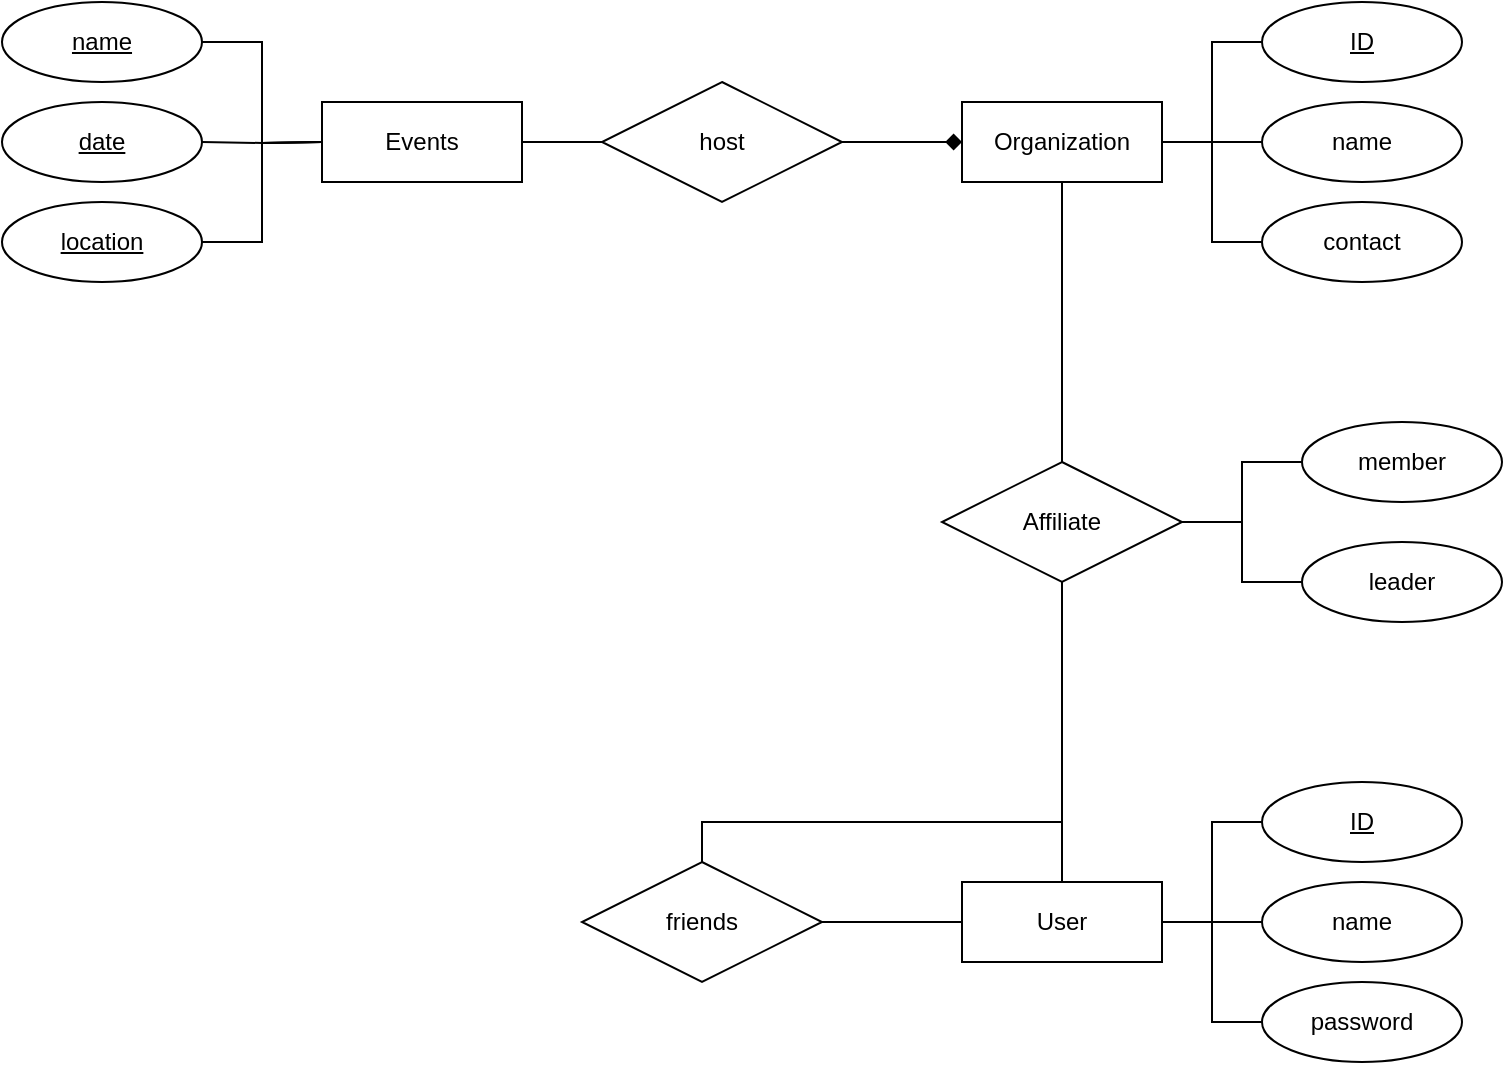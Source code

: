<mxfile version="24.0.2" type="device">
  <diagram id="R2lEEEUBdFMjLlhIrx00" name="Page-1">
    <mxGraphModel dx="1549" dy="600" grid="1" gridSize="10" guides="1" tooltips="1" connect="1" arrows="1" fold="1" page="1" pageScale="1" pageWidth="850" pageHeight="1100" math="0" shadow="0" extFonts="Permanent Marker^https://fonts.googleapis.com/css?family=Permanent+Marker">
      <root>
        <mxCell id="0" />
        <mxCell id="1" parent="0" />
        <mxCell id="n2HsuD3P4GkGkwz7aBO--1" style="edgeStyle=orthogonalEdgeStyle;rounded=0;orthogonalLoop=1;jettySize=auto;html=1;entryX=0;entryY=0.5;entryDx=0;entryDy=0;endArrow=none;endFill=0;" parent="1" source="n2HsuD3P4GkGkwz7aBO--4" target="n2HsuD3P4GkGkwz7aBO--5" edge="1">
          <mxGeometry relative="1" as="geometry" />
        </mxCell>
        <mxCell id="n2HsuD3P4GkGkwz7aBO--2" style="edgeStyle=orthogonalEdgeStyle;rounded=0;orthogonalLoop=1;jettySize=auto;html=1;entryX=0;entryY=0.5;entryDx=0;entryDy=0;endArrow=none;endFill=0;" parent="1" source="n2HsuD3P4GkGkwz7aBO--4" target="n2HsuD3P4GkGkwz7aBO--6" edge="1">
          <mxGeometry relative="1" as="geometry" />
        </mxCell>
        <mxCell id="n2HsuD3P4GkGkwz7aBO--3" style="edgeStyle=orthogonalEdgeStyle;rounded=0;orthogonalLoop=1;jettySize=auto;html=1;entryX=0;entryY=0.5;entryDx=0;entryDy=0;endArrow=none;endFill=0;" parent="1" source="n2HsuD3P4GkGkwz7aBO--4" target="n2HsuD3P4GkGkwz7aBO--7" edge="1">
          <mxGeometry relative="1" as="geometry" />
        </mxCell>
        <mxCell id="n2HsuD3P4GkGkwz7aBO--4" value="User" style="whiteSpace=wrap;html=1;align=center;" parent="1" vertex="1">
          <mxGeometry x="-40" y="960" width="100" height="40" as="geometry" />
        </mxCell>
        <mxCell id="n2HsuD3P4GkGkwz7aBO--5" value="ID" style="ellipse;whiteSpace=wrap;html=1;align=center;fontStyle=4;" parent="1" vertex="1">
          <mxGeometry x="110" y="910" width="100" height="40" as="geometry" />
        </mxCell>
        <mxCell id="n2HsuD3P4GkGkwz7aBO--6" value="name" style="ellipse;whiteSpace=wrap;html=1;align=center;" parent="1" vertex="1">
          <mxGeometry x="110" y="960" width="100" height="40" as="geometry" />
        </mxCell>
        <mxCell id="n2HsuD3P4GkGkwz7aBO--7" value="password" style="ellipse;whiteSpace=wrap;html=1;align=center;" parent="1" vertex="1">
          <mxGeometry x="110" y="1010" width="100" height="40" as="geometry" />
        </mxCell>
        <mxCell id="n2HsuD3P4GkGkwz7aBO--8" style="edgeStyle=orthogonalEdgeStyle;rounded=0;orthogonalLoop=1;jettySize=auto;html=1;entryX=0;entryY=0.5;entryDx=0;entryDy=0;endArrow=none;endFill=0;" parent="1" source="n2HsuD3P4GkGkwz7aBO--11" target="n2HsuD3P4GkGkwz7aBO--12" edge="1">
          <mxGeometry relative="1" as="geometry" />
        </mxCell>
        <mxCell id="n2HsuD3P4GkGkwz7aBO--9" style="edgeStyle=orthogonalEdgeStyle;rounded=0;orthogonalLoop=1;jettySize=auto;html=1;entryX=0;entryY=0.5;entryDx=0;entryDy=0;endArrow=none;endFill=0;" parent="1" source="n2HsuD3P4GkGkwz7aBO--11" target="n2HsuD3P4GkGkwz7aBO--13" edge="1">
          <mxGeometry relative="1" as="geometry" />
        </mxCell>
        <mxCell id="n2HsuD3P4GkGkwz7aBO--10" style="edgeStyle=orthogonalEdgeStyle;rounded=0;orthogonalLoop=1;jettySize=auto;html=1;entryX=0;entryY=0.5;entryDx=0;entryDy=0;endArrow=none;endFill=0;" parent="1" source="n2HsuD3P4GkGkwz7aBO--11" target="n2HsuD3P4GkGkwz7aBO--14" edge="1">
          <mxGeometry relative="1" as="geometry" />
        </mxCell>
        <mxCell id="n2HsuD3P4GkGkwz7aBO--11" value="&lt;div&gt;Organization&lt;/div&gt;" style="whiteSpace=wrap;html=1;align=center;" parent="1" vertex="1">
          <mxGeometry x="-40" y="570" width="100" height="40" as="geometry" />
        </mxCell>
        <mxCell id="n2HsuD3P4GkGkwz7aBO--12" value="ID" style="ellipse;whiteSpace=wrap;html=1;align=center;fontStyle=4;" parent="1" vertex="1">
          <mxGeometry x="110" y="520" width="100" height="40" as="geometry" />
        </mxCell>
        <mxCell id="n2HsuD3P4GkGkwz7aBO--13" value="name" style="ellipse;whiteSpace=wrap;html=1;align=center;" parent="1" vertex="1">
          <mxGeometry x="110" y="570" width="100" height="40" as="geometry" />
        </mxCell>
        <mxCell id="n2HsuD3P4GkGkwz7aBO--14" value="contact" style="ellipse;whiteSpace=wrap;html=1;align=center;" parent="1" vertex="1">
          <mxGeometry x="110" y="620" width="100" height="40" as="geometry" />
        </mxCell>
        <mxCell id="n2HsuD3P4GkGkwz7aBO--23" style="edgeStyle=orthogonalEdgeStyle;rounded=0;orthogonalLoop=1;jettySize=auto;html=1;entryX=0.5;entryY=0;entryDx=0;entryDy=0;endArrow=none;endFill=0;" parent="1" source="n2HsuD3P4GkGkwz7aBO--15" target="n2HsuD3P4GkGkwz7aBO--4" edge="1">
          <mxGeometry relative="1" as="geometry">
            <Array as="points">
              <mxPoint x="-170" y="930" />
              <mxPoint x="10" y="930" />
            </Array>
          </mxGeometry>
        </mxCell>
        <mxCell id="n2HsuD3P4GkGkwz7aBO--25" style="edgeStyle=orthogonalEdgeStyle;rounded=0;orthogonalLoop=1;jettySize=auto;html=1;entryX=0;entryY=0.5;entryDx=0;entryDy=0;endArrow=none;endFill=0;" parent="1" source="n2HsuD3P4GkGkwz7aBO--15" target="n2HsuD3P4GkGkwz7aBO--4" edge="1">
          <mxGeometry relative="1" as="geometry" />
        </mxCell>
        <mxCell id="n2HsuD3P4GkGkwz7aBO--15" value="friends" style="shape=rhombus;perimeter=rhombusPerimeter;whiteSpace=wrap;html=1;align=center;" parent="1" vertex="1">
          <mxGeometry x="-230" y="950" width="120" height="60" as="geometry" />
        </mxCell>
        <mxCell id="n2HsuD3P4GkGkwz7aBO--27" style="edgeStyle=orthogonalEdgeStyle;rounded=0;orthogonalLoop=1;jettySize=auto;html=1;entryX=0.5;entryY=1;entryDx=0;entryDy=0;endArrow=none;endFill=0;" parent="1" source="n2HsuD3P4GkGkwz7aBO--26" target="n2HsuD3P4GkGkwz7aBO--11" edge="1">
          <mxGeometry relative="1" as="geometry" />
        </mxCell>
        <mxCell id="n2HsuD3P4GkGkwz7aBO--28" style="edgeStyle=orthogonalEdgeStyle;rounded=0;orthogonalLoop=1;jettySize=auto;html=1;entryX=0.5;entryY=0;entryDx=0;entryDy=0;endArrow=none;endFill=0;exitX=0.5;exitY=1;exitDx=0;exitDy=0;" parent="1" source="n2HsuD3P4GkGkwz7aBO--26" target="n2HsuD3P4GkGkwz7aBO--4" edge="1">
          <mxGeometry relative="1" as="geometry">
            <mxPoint x="10" y="790" as="sourcePoint" />
          </mxGeometry>
        </mxCell>
        <mxCell id="n2HsuD3P4GkGkwz7aBO--64" style="edgeStyle=orthogonalEdgeStyle;rounded=0;orthogonalLoop=1;jettySize=auto;html=1;entryX=0;entryY=0.5;entryDx=0;entryDy=0;endArrow=none;endFill=0;" parent="1" source="n2HsuD3P4GkGkwz7aBO--26" target="n2HsuD3P4GkGkwz7aBO--63" edge="1">
          <mxGeometry relative="1" as="geometry" />
        </mxCell>
        <mxCell id="n2HsuD3P4GkGkwz7aBO--65" style="edgeStyle=orthogonalEdgeStyle;rounded=0;orthogonalLoop=1;jettySize=auto;html=1;entryX=0;entryY=0.5;entryDx=0;entryDy=0;endArrow=none;endFill=0;" parent="1" source="n2HsuD3P4GkGkwz7aBO--26" target="n2HsuD3P4GkGkwz7aBO--61" edge="1">
          <mxGeometry relative="1" as="geometry" />
        </mxCell>
        <mxCell id="n2HsuD3P4GkGkwz7aBO--26" value="Affiliate" style="shape=rhombus;perimeter=rhombusPerimeter;whiteSpace=wrap;html=1;align=center;" parent="1" vertex="1">
          <mxGeometry x="-50" y="750" width="120" height="60" as="geometry" />
        </mxCell>
        <mxCell id="n2HsuD3P4GkGkwz7aBO--41" value="" style="edgeStyle=orthogonalEdgeStyle;rounded=0;orthogonalLoop=1;jettySize=auto;html=1;endArrow=none;endFill=0;" parent="1" target="n2HsuD3P4GkGkwz7aBO--45" edge="1">
          <mxGeometry relative="1" as="geometry">
            <mxPoint x="-360" y="590" as="sourcePoint" />
          </mxGeometry>
        </mxCell>
        <mxCell id="n2HsuD3P4GkGkwz7aBO--42" style="edgeStyle=orthogonalEdgeStyle;rounded=0;orthogonalLoop=1;jettySize=auto;html=1;entryX=1;entryY=0.5;entryDx=0;entryDy=0;endArrow=none;endFill=0;" parent="1" target="n2HsuD3P4GkGkwz7aBO--44" edge="1">
          <mxGeometry relative="1" as="geometry">
            <mxPoint x="-360" y="590" as="sourcePoint" />
          </mxGeometry>
        </mxCell>
        <mxCell id="n2HsuD3P4GkGkwz7aBO--43" style="edgeStyle=orthogonalEdgeStyle;rounded=0;orthogonalLoop=1;jettySize=auto;html=1;entryX=1;entryY=0.5;entryDx=0;entryDy=0;endArrow=none;endFill=0;" parent="1" target="n2HsuD3P4GkGkwz7aBO--46" edge="1">
          <mxGeometry relative="1" as="geometry">
            <mxPoint x="-360" y="590" as="sourcePoint" />
          </mxGeometry>
        </mxCell>
        <mxCell id="n2HsuD3P4GkGkwz7aBO--44" value="&lt;u&gt;name&lt;/u&gt;" style="ellipse;whiteSpace=wrap;html=1;align=center;" parent="1" vertex="1">
          <mxGeometry x="-520" y="520" width="100" height="40" as="geometry" />
        </mxCell>
        <mxCell id="n2HsuD3P4GkGkwz7aBO--45" value="&lt;u&gt;date&lt;/u&gt;" style="ellipse;whiteSpace=wrap;html=1;align=center;" parent="1" vertex="1">
          <mxGeometry x="-520" y="570" width="100" height="40" as="geometry" />
        </mxCell>
        <mxCell id="n2HsuD3P4GkGkwz7aBO--46" value="&lt;u&gt;location&lt;/u&gt;" style="ellipse;whiteSpace=wrap;html=1;align=center;" parent="1" vertex="1">
          <mxGeometry x="-520" y="620" width="100" height="40" as="geometry" />
        </mxCell>
        <mxCell id="n2HsuD3P4GkGkwz7aBO--48" value="Events" style="whiteSpace=wrap;html=1;align=center;" parent="1" vertex="1">
          <mxGeometry x="-360" y="570" width="100" height="40" as="geometry" />
        </mxCell>
        <mxCell id="n2HsuD3P4GkGkwz7aBO--51" style="edgeStyle=orthogonalEdgeStyle;rounded=0;orthogonalLoop=1;jettySize=auto;html=1;entryX=1;entryY=0.5;entryDx=0;entryDy=0;endArrow=none;endFill=0;" parent="1" source="n2HsuD3P4GkGkwz7aBO--49" target="n2HsuD3P4GkGkwz7aBO--48" edge="1">
          <mxGeometry relative="1" as="geometry" />
        </mxCell>
        <mxCell id="caisFvUnWmCuURS0augc-2" style="edgeStyle=orthogonalEdgeStyle;rounded=0;orthogonalLoop=1;jettySize=auto;html=1;entryX=0;entryY=0.5;entryDx=0;entryDy=0;endArrow=diamond;endFill=1;" edge="1" parent="1" source="n2HsuD3P4GkGkwz7aBO--49" target="n2HsuD3P4GkGkwz7aBO--11">
          <mxGeometry relative="1" as="geometry" />
        </mxCell>
        <mxCell id="n2HsuD3P4GkGkwz7aBO--49" value="host" style="shape=rhombus;perimeter=rhombusPerimeter;whiteSpace=wrap;html=1;align=center;" parent="1" vertex="1">
          <mxGeometry x="-220" y="560" width="120" height="60" as="geometry" />
        </mxCell>
        <mxCell id="n2HsuD3P4GkGkwz7aBO--61" value="leader" style="ellipse;whiteSpace=wrap;html=1;align=center;" parent="1" vertex="1">
          <mxGeometry x="130" y="790" width="100" height="40" as="geometry" />
        </mxCell>
        <mxCell id="n2HsuD3P4GkGkwz7aBO--63" value="member" style="ellipse;whiteSpace=wrap;html=1;align=center;" parent="1" vertex="1">
          <mxGeometry x="130" y="730" width="100" height="40" as="geometry" />
        </mxCell>
      </root>
    </mxGraphModel>
  </diagram>
</mxfile>

